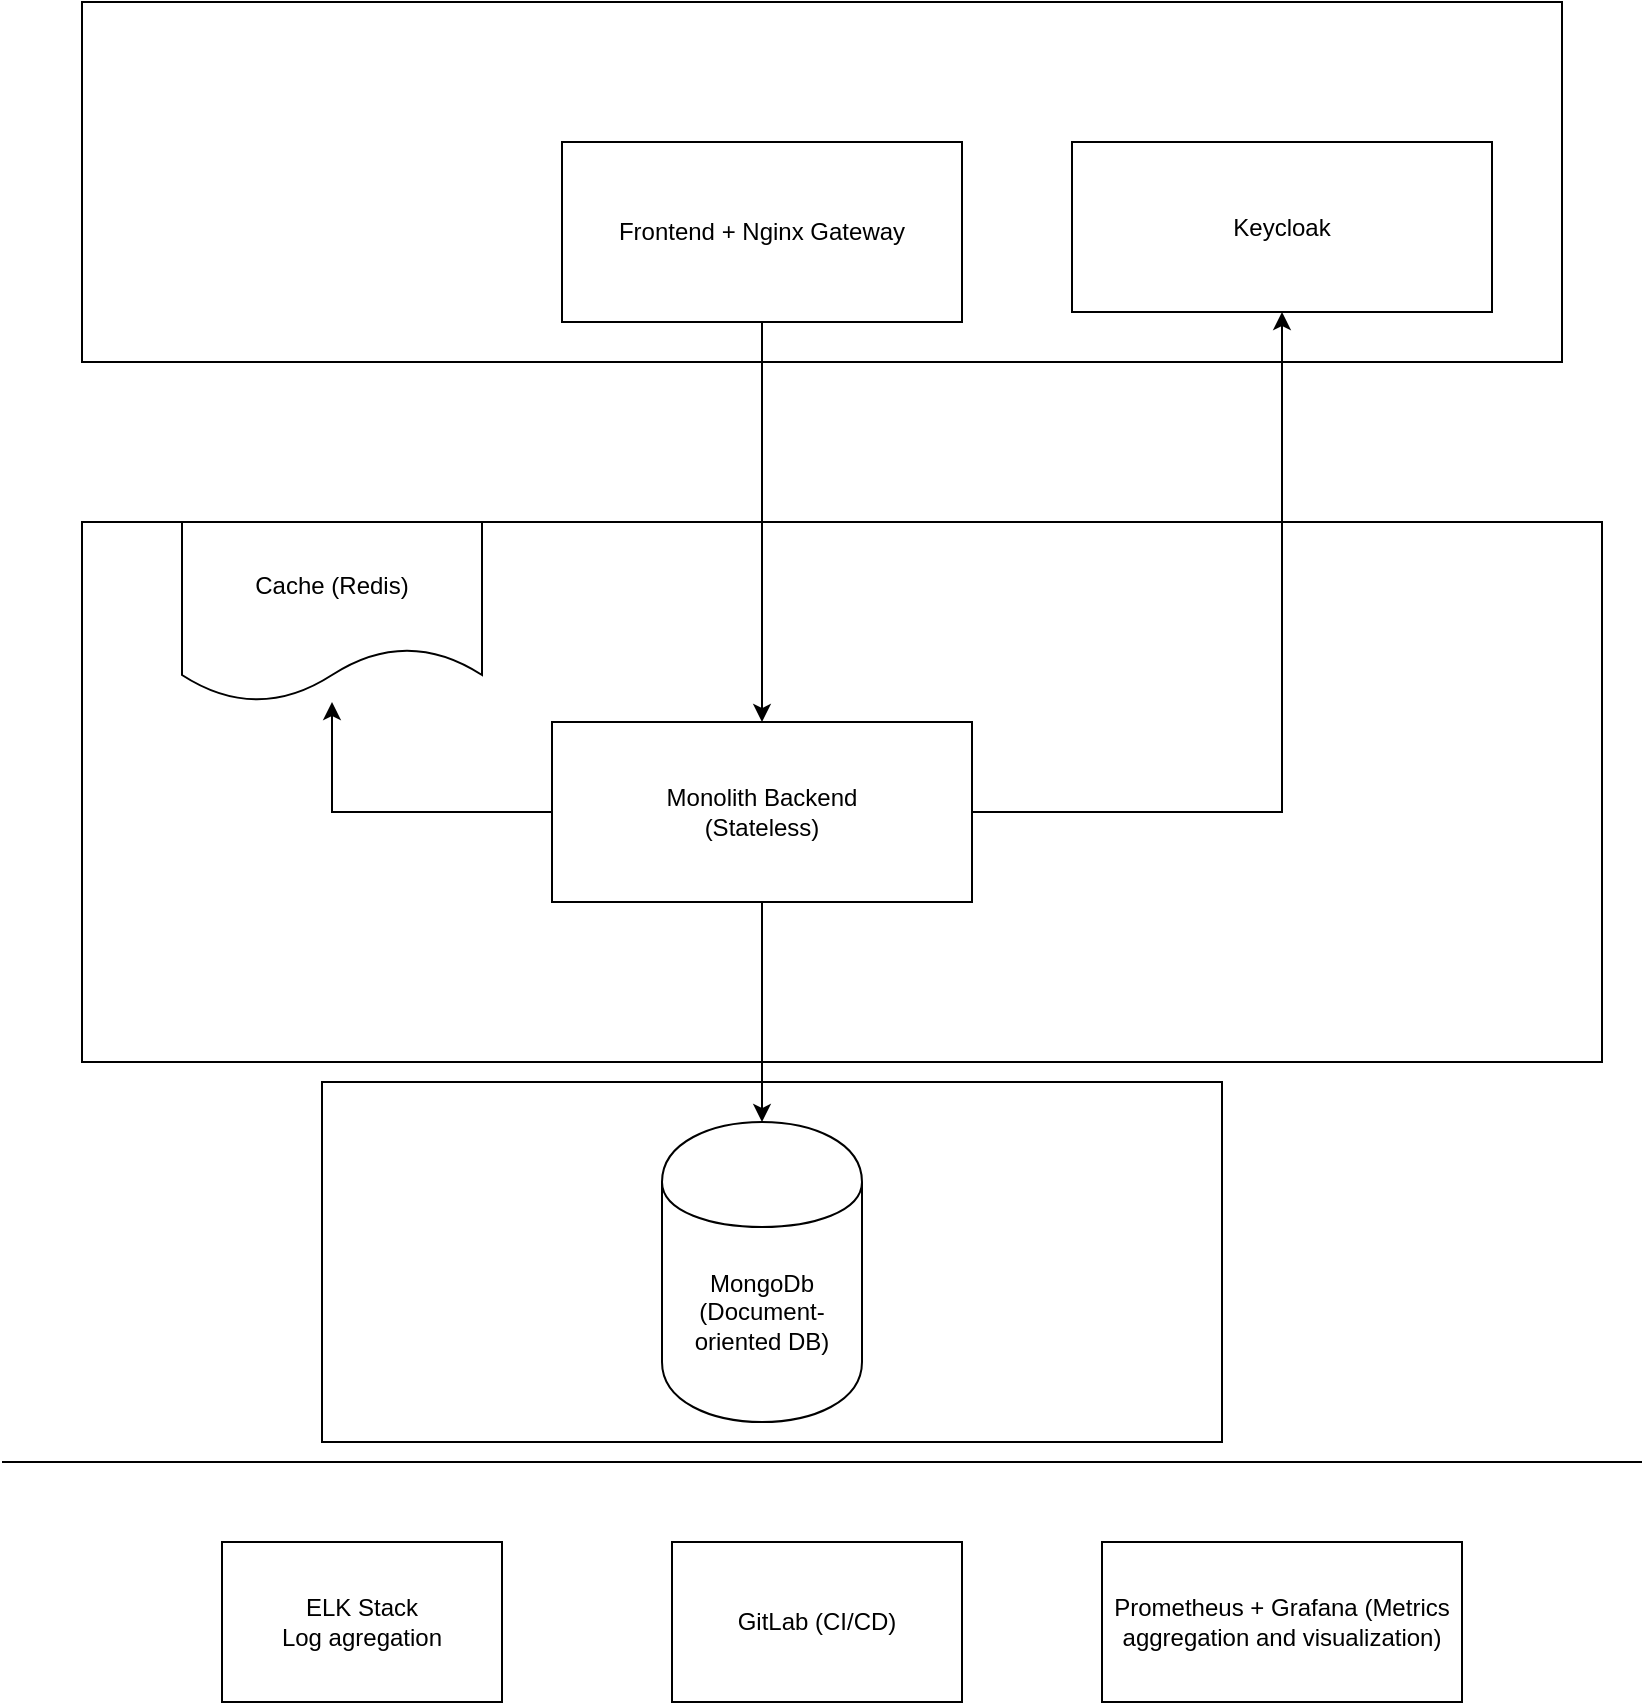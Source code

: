 <mxfile version="13.0.9" type="github">
  <diagram id="gdtJ1TLoo7WhxFd_ldS1" name="Page-1">
    <mxGraphModel dx="1973" dy="1134" grid="1" gridSize="10" guides="1" tooltips="1" connect="1" arrows="1" fold="1" page="1" pageScale="1" pageWidth="827" pageHeight="1169" math="0" shadow="0">
      <root>
        <mxCell id="0" />
        <mxCell id="1" parent="0" />
        <mxCell id="8hTHCDgBlvWiPddKD1nl-5" style="edgeStyle=orthogonalEdgeStyle;rounded=0;orthogonalLoop=1;jettySize=auto;html=1;exitX=0.5;exitY=1;exitDx=0;exitDy=0;" edge="1" parent="1" source="8hTHCDgBlvWiPddKD1nl-1" target="8hTHCDgBlvWiPddKD1nl-4">
          <mxGeometry relative="1" as="geometry" />
        </mxCell>
        <mxCell id="8hTHCDgBlvWiPddKD1nl-11" style="edgeStyle=orthogonalEdgeStyle;rounded=0;orthogonalLoop=1;jettySize=auto;html=1;exitX=0;exitY=0.5;exitDx=0;exitDy=0;" edge="1" parent="1" source="8hTHCDgBlvWiPddKD1nl-1" target="8hTHCDgBlvWiPddKD1nl-10">
          <mxGeometry relative="1" as="geometry" />
        </mxCell>
        <mxCell id="8hTHCDgBlvWiPddKD1nl-13" style="edgeStyle=orthogonalEdgeStyle;rounded=0;orthogonalLoop=1;jettySize=auto;html=1;exitX=1;exitY=0.5;exitDx=0;exitDy=0;" edge="1" parent="1" source="8hTHCDgBlvWiPddKD1nl-1" target="8hTHCDgBlvWiPddKD1nl-12">
          <mxGeometry relative="1" as="geometry" />
        </mxCell>
        <mxCell id="8hTHCDgBlvWiPddKD1nl-1" value="Monolith Backend&lt;br&gt;(Stateless)" style="rounded=0;whiteSpace=wrap;html=1;" vertex="1" parent="1">
          <mxGeometry x="275" y="470" width="210" height="90" as="geometry" />
        </mxCell>
        <mxCell id="8hTHCDgBlvWiPddKD1nl-3" style="edgeStyle=orthogonalEdgeStyle;rounded=0;orthogonalLoop=1;jettySize=auto;html=1;exitX=0.5;exitY=1;exitDx=0;exitDy=0;" edge="1" parent="1" source="8hTHCDgBlvWiPddKD1nl-2" target="8hTHCDgBlvWiPddKD1nl-1">
          <mxGeometry relative="1" as="geometry" />
        </mxCell>
        <mxCell id="8hTHCDgBlvWiPddKD1nl-2" value="Frontend + Nginx Gateway" style="rounded=0;whiteSpace=wrap;html=1;" vertex="1" parent="1">
          <mxGeometry x="280" y="180" width="200" height="90" as="geometry" />
        </mxCell>
        <mxCell id="8hTHCDgBlvWiPddKD1nl-4" value="MongoDb&lt;br&gt;(Document-oriented DB)" style="shape=cylinder;whiteSpace=wrap;html=1;boundedLbl=1;backgroundOutline=1;" vertex="1" parent="1">
          <mxGeometry x="330" y="670" width="100" height="150" as="geometry" />
        </mxCell>
        <mxCell id="8hTHCDgBlvWiPddKD1nl-6" value="ELK Stack&lt;br&gt;Log agregation" style="rounded=0;whiteSpace=wrap;html=1;" vertex="1" parent="1">
          <mxGeometry x="110" y="880" width="140" height="80" as="geometry" />
        </mxCell>
        <mxCell id="8hTHCDgBlvWiPddKD1nl-7" value="GitLab (CI/CD)" style="rounded=0;whiteSpace=wrap;html=1;" vertex="1" parent="1">
          <mxGeometry x="335" y="880" width="145" height="80" as="geometry" />
        </mxCell>
        <mxCell id="8hTHCDgBlvWiPddKD1nl-8" value="Prometheus + Grafana (Metrics aggregation and visualization)" style="rounded=0;whiteSpace=wrap;html=1;" vertex="1" parent="1">
          <mxGeometry x="550" y="880" width="180" height="80" as="geometry" />
        </mxCell>
        <mxCell id="8hTHCDgBlvWiPddKD1nl-9" value="" style="endArrow=none;html=1;" edge="1" parent="1">
          <mxGeometry width="50" height="50" relative="1" as="geometry">
            <mxPoint y="840" as="sourcePoint" />
            <mxPoint x="820" y="840" as="targetPoint" />
            <Array as="points">
              <mxPoint x="430" y="840" />
            </Array>
          </mxGeometry>
        </mxCell>
        <mxCell id="8hTHCDgBlvWiPddKD1nl-10" value="Cache (Redis)" style="shape=document;whiteSpace=wrap;html=1;boundedLbl=1;" vertex="1" parent="1">
          <mxGeometry x="90" y="370" width="150" height="90" as="geometry" />
        </mxCell>
        <mxCell id="8hTHCDgBlvWiPddKD1nl-12" value="Keycloak" style="rounded=0;whiteSpace=wrap;html=1;" vertex="1" parent="1">
          <mxGeometry x="535" y="180" width="210" height="85" as="geometry" />
        </mxCell>
        <mxCell id="8hTHCDgBlvWiPddKD1nl-14" value="" style="rounded=0;whiteSpace=wrap;html=1;gradientColor=none;glass=1;fillColor=none;" vertex="1" parent="1">
          <mxGeometry x="160" y="650" width="450" height="180" as="geometry" />
        </mxCell>
        <mxCell id="8hTHCDgBlvWiPddKD1nl-15" value="" style="rounded=0;whiteSpace=wrap;html=1;glass=1;fillColor=none;gradientColor=none;" vertex="1" parent="1">
          <mxGeometry x="40" y="370" width="760" height="270" as="geometry" />
        </mxCell>
        <mxCell id="8hTHCDgBlvWiPddKD1nl-16" value="" style="rounded=0;whiteSpace=wrap;html=1;glass=1;fillColor=none;gradientColor=none;" vertex="1" parent="1">
          <mxGeometry x="40" y="110" width="740" height="180" as="geometry" />
        </mxCell>
      </root>
    </mxGraphModel>
  </diagram>
</mxfile>
